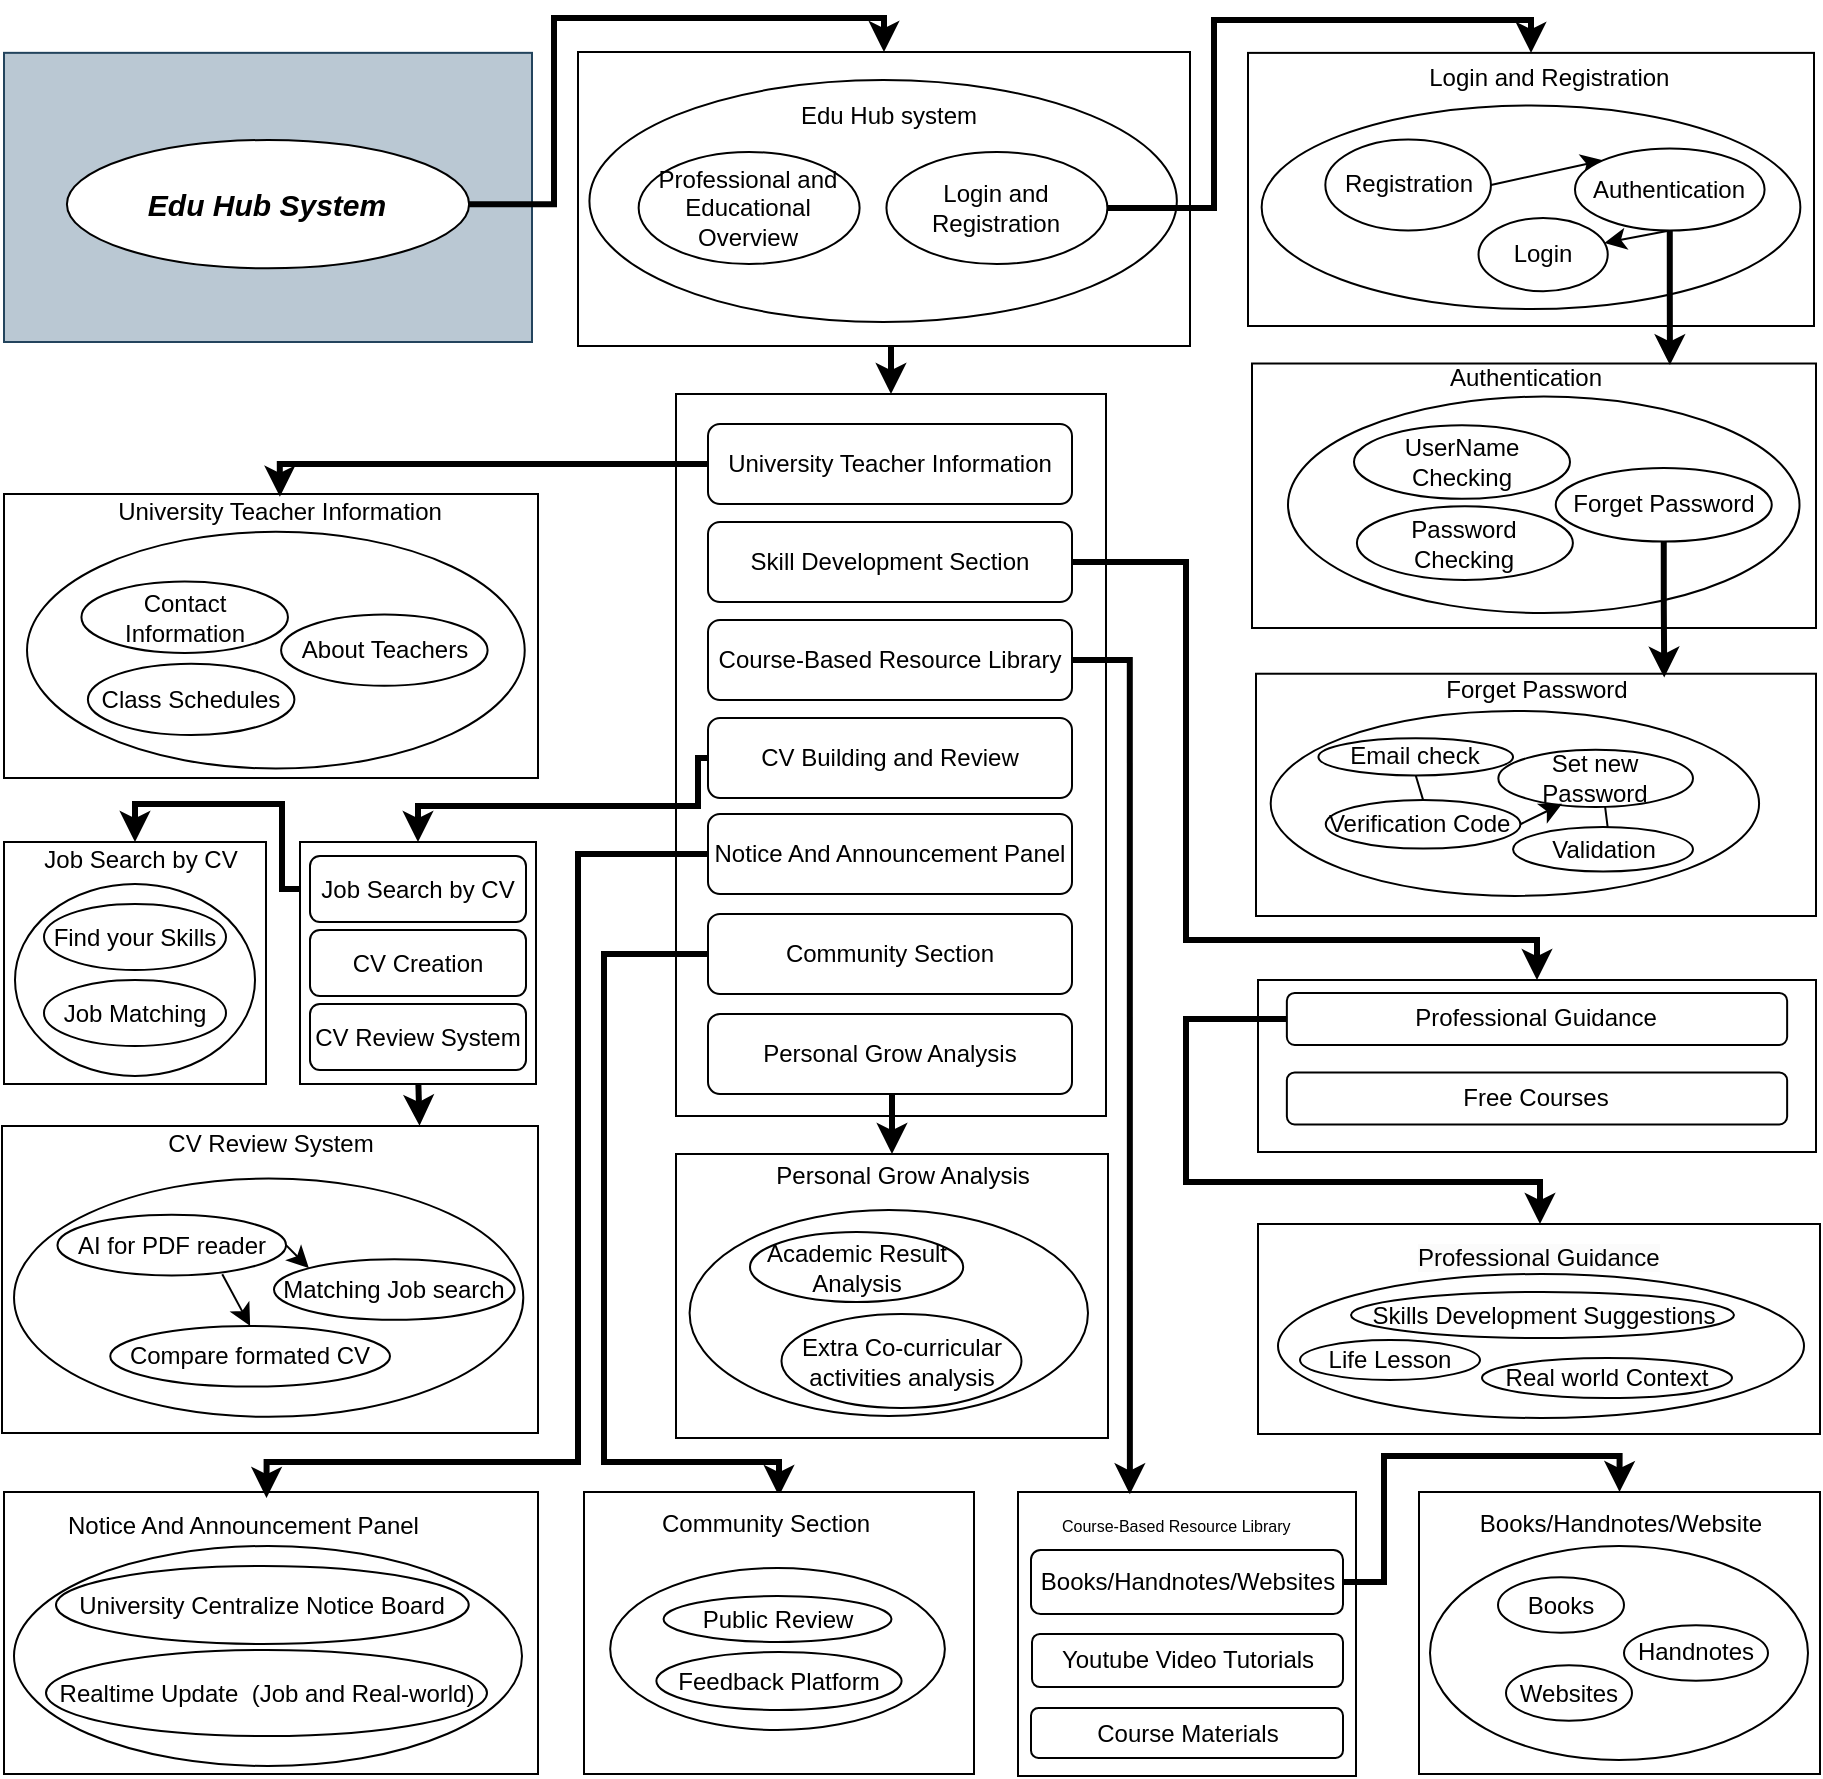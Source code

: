 <mxfile version="26.1.0">
  <diagram name="Page-1" id="dIcrA_qB1EK9TaSI5K_2">
    <mxGraphModel dx="2927" dy="2299" grid="0" gridSize="10" guides="1" tooltips="1" connect="1" arrows="1" fold="1" page="1" pageScale="1" pageWidth="827" pageHeight="1169" math="0" shadow="0">
      <root>
        <mxCell id="0" />
        <mxCell id="1" parent="0" />
        <mxCell id="Bnf2NCZyDXiezHd9HjdY-45" value="" style="rounded=0;whiteSpace=wrap;html=1;" parent="1" vertex="1">
          <mxGeometry x="-450" y="494" width="267" height="141" as="geometry" />
        </mxCell>
        <mxCell id="Bnf2NCZyDXiezHd9HjdY-48" value="" style="ellipse;whiteSpace=wrap;html=1;" parent="1" vertex="1">
          <mxGeometry x="-445" y="521" width="254" height="110" as="geometry" />
        </mxCell>
        <mxCell id="Bnf2NCZyDXiezHd9HjdY-14" value="" style="group" parent="1" vertex="1" connectable="0">
          <mxGeometry x="-450" y="-5" width="267" height="142" as="geometry" />
        </mxCell>
        <mxCell id="Bnf2NCZyDXiezHd9HjdY-22" value="" style="rounded=0;whiteSpace=wrap;html=1;" parent="Bnf2NCZyDXiezHd9HjdY-14" vertex="1">
          <mxGeometry width="267" height="142" as="geometry" />
        </mxCell>
        <mxCell id="Bnf2NCZyDXiezHd9HjdY-23" value="" style="group" parent="Bnf2NCZyDXiezHd9HjdY-14" vertex="1" connectable="0">
          <mxGeometry x="11.511" y="1.331" width="248.85" height="135.946" as="geometry" />
        </mxCell>
        <mxCell id="Bnf2NCZyDXiezHd9HjdY-17" value="" style="ellipse;whiteSpace=wrap;html=1;container=0;" parent="Bnf2NCZyDXiezHd9HjdY-23" vertex="1">
          <mxGeometry y="17.585" width="248.85" height="118.361" as="geometry" />
        </mxCell>
        <mxCell id="Bnf2NCZyDXiezHd9HjdY-18" value="University Teacher Information" style="text;html=1;align=center;verticalAlign=middle;whiteSpace=wrap;rounded=0;container=0;" parent="Bnf2NCZyDXiezHd9HjdY-23" vertex="1">
          <mxGeometry x="38.199" width="176.45" height="16.216" as="geometry" />
        </mxCell>
        <mxCell id="Bnf2NCZyDXiezHd9HjdY-19" value="Contact Information" style="ellipse;whiteSpace=wrap;html=1;container=0;" parent="Bnf2NCZyDXiezHd9HjdY-23" vertex="1">
          <mxGeometry x="27.208" y="42.447" width="103.251" height="35.67" as="geometry" />
        </mxCell>
        <mxCell id="Bnf2NCZyDXiezHd9HjdY-20" value="About Teachers" style="ellipse;whiteSpace=wrap;html=1;container=0;" parent="Bnf2NCZyDXiezHd9HjdY-23" vertex="1">
          <mxGeometry x="127.039" y="58.931" width="103.251" height="35.67" as="geometry" />
        </mxCell>
        <mxCell id="Bnf2NCZyDXiezHd9HjdY-21" value="Class Schedules" style="ellipse;whiteSpace=wrap;html=1;container=0;" parent="Bnf2NCZyDXiezHd9HjdY-23" vertex="1">
          <mxGeometry x="30.434" y="83.522" width="103.251" height="35.67" as="geometry" />
        </mxCell>
        <mxCell id="UraL1NpnlC7Kskf86XwC-92" value="" style="group" parent="1" vertex="1" connectable="0">
          <mxGeometry x="174" y="-74" width="282" height="136" as="geometry" />
        </mxCell>
        <mxCell id="UraL1NpnlC7Kskf86XwC-72" value="" style="whiteSpace=wrap;html=1;" parent="UraL1NpnlC7Kskf86XwC-92" vertex="1">
          <mxGeometry y="3.757" width="282" height="132.243" as="geometry" />
        </mxCell>
        <mxCell id="UraL1NpnlC7Kskf86XwC-74" value="" style="ellipse;whiteSpace=wrap;html=1;" parent="UraL1NpnlC7Kskf86XwC-92" vertex="1">
          <mxGeometry x="18" y="20.287" width="255.75" height="108.199" as="geometry" />
        </mxCell>
        <mxCell id="UraL1NpnlC7Kskf86XwC-75" value="UserName Checking" style="ellipse;whiteSpace=wrap;html=1;" parent="UraL1NpnlC7Kskf86XwC-92" vertex="1">
          <mxGeometry x="51" y="34.564" width="108" height="36.818" as="geometry" />
        </mxCell>
        <mxCell id="UraL1NpnlC7Kskf86XwC-76" value="Password Checking" style="ellipse;whiteSpace=wrap;html=1;" parent="UraL1NpnlC7Kskf86XwC-92" vertex="1">
          <mxGeometry x="52.448" y="75.138" width="108" height="36.818" as="geometry" />
        </mxCell>
        <mxCell id="UraL1NpnlC7Kskf86XwC-78" value="Forget Password" style="ellipse;whiteSpace=wrap;html=1;" parent="UraL1NpnlC7Kskf86XwC-92" vertex="1">
          <mxGeometry x="151.875" y="55.978" width="108" height="36.818" as="geometry" />
        </mxCell>
        <mxCell id="UraL1NpnlC7Kskf86XwC-91" value="Authentication" style="text;html=1;align=center;verticalAlign=middle;whiteSpace=wrap;rounded=0;" parent="UraL1NpnlC7Kskf86XwC-92" vertex="1">
          <mxGeometry x="99.75" width="74.25" height="22.541" as="geometry" />
        </mxCell>
        <mxCell id="UraL1NpnlC7Kskf86XwC-93" value="" style="group" parent="1" vertex="1" connectable="0">
          <mxGeometry x="176" y="82" width="280" height="124" as="geometry" />
        </mxCell>
        <mxCell id="UraL1NpnlC7Kskf86XwC-79" value="" style="whiteSpace=wrap;html=1;" parent="UraL1NpnlC7Kskf86XwC-93" vertex="1">
          <mxGeometry y="2.867" width="280" height="121.133" as="geometry" />
        </mxCell>
        <mxCell id="UraL1NpnlC7Kskf86XwC-81" value="" style="ellipse;whiteSpace=wrap;html=1;" parent="UraL1NpnlC7Kskf86XwC-93" vertex="1">
          <mxGeometry x="7.344" y="21.503" width="244.197" height="92.462" as="geometry" />
        </mxCell>
        <mxCell id="UraL1NpnlC7Kskf86XwC-82" value="Email check" style="ellipse;whiteSpace=wrap;html=1;" parent="UraL1NpnlC7Kskf86XwC-93" vertex="1">
          <mxGeometry x="31.213" y="35.121" width="97.311" height="18.636" as="geometry" />
        </mxCell>
        <mxCell id="UraL1NpnlC7Kskf86XwC-83" value="Verification Code&amp;nbsp;" style="ellipse;whiteSpace=wrap;html=1;" parent="UraL1NpnlC7Kskf86XwC-93" vertex="1">
          <mxGeometry x="34.885" y="65.942" width="97.311" height="24.37" as="geometry" />
        </mxCell>
        <mxCell id="UraL1NpnlC7Kskf86XwC-84" value="Set new Password" style="ellipse;whiteSpace=wrap;html=1;" parent="UraL1NpnlC7Kskf86XwC-93" vertex="1">
          <mxGeometry x="121.18" y="40.855" width="97.311" height="28.671" as="geometry" />
        </mxCell>
        <mxCell id="UraL1NpnlC7Kskf86XwC-85" value="Validation" style="ellipse;whiteSpace=wrap;html=1;" parent="UraL1NpnlC7Kskf86XwC-93" vertex="1">
          <mxGeometry x="128.525" y="79.561" width="89.967" height="22.22" as="geometry" />
        </mxCell>
        <mxCell id="UraL1NpnlC7Kskf86XwC-86" value="" style="endArrow=none;html=1;rounded=0;fontSize=12;startSize=8;endSize=8;curved=1;exitX=0.5;exitY=0;exitDx=0;exitDy=0;entryX=0.5;entryY=1;entryDx=0;entryDy=0;" parent="UraL1NpnlC7Kskf86XwC-93" source="UraL1NpnlC7Kskf86XwC-83" target="UraL1NpnlC7Kskf86XwC-82" edge="1">
          <mxGeometry width="50" height="50" relative="1" as="geometry">
            <mxPoint x="85.377" y="58.058" as="sourcePoint" />
            <mxPoint x="131.279" y="22.22" as="targetPoint" />
          </mxGeometry>
        </mxCell>
        <mxCell id="UraL1NpnlC7Kskf86XwC-88" value="" style="endArrow=classic;html=1;rounded=0;fontSize=12;startSize=8;endSize=8;curved=1;exitX=1;exitY=0.5;exitDx=0;exitDy=0;entryX=0.327;entryY=0.944;entryDx=0;entryDy=0;entryPerimeter=0;" parent="UraL1NpnlC7Kskf86XwC-93" source="UraL1NpnlC7Kskf86XwC-83" target="UraL1NpnlC7Kskf86XwC-84" edge="1">
          <mxGeometry width="50" height="50" relative="1" as="geometry">
            <mxPoint x="197.377" y="126.15" as="sourcePoint" />
            <mxPoint x="149.639" y="65.942" as="targetPoint" />
          </mxGeometry>
        </mxCell>
        <mxCell id="UraL1NpnlC7Kskf86XwC-89" value="" style="endArrow=none;html=1;rounded=0;fontSize=12;startSize=8;endSize=8;curved=1;entryX=0.548;entryY=0.986;entryDx=0;entryDy=0;entryPerimeter=0;exitX=0.526;exitY=0.012;exitDx=0;exitDy=0;exitPerimeter=0;" parent="UraL1NpnlC7Kskf86XwC-93" source="UraL1NpnlC7Kskf86XwC-85" target="UraL1NpnlC7Kskf86XwC-84" edge="1">
          <mxGeometry width="50" height="50" relative="1" as="geometry">
            <mxPoint x="85.377" y="64.509" as="sourcePoint" />
            <mxPoint x="131.279" y="28.671" as="targetPoint" />
          </mxGeometry>
        </mxCell>
        <mxCell id="UraL1NpnlC7Kskf86XwC-90" value="Forget Password" style="text;html=1;align=center;verticalAlign=middle;whiteSpace=wrap;rounded=0;" parent="UraL1NpnlC7Kskf86XwC-93" vertex="1">
          <mxGeometry x="86.65" width="106.69" height="21.503" as="geometry" />
        </mxCell>
        <mxCell id="ZpZM58pf16F-QtEgvetO-1" style="edgeStyle=orthogonalEdgeStyle;rounded=0;orthogonalLoop=1;jettySize=auto;html=1;exitX=0.5;exitY=1;exitDx=0;exitDy=0;entryX=0.5;entryY=0;entryDx=0;entryDy=0;strokeWidth=3;" edge="1" parent="1" source="UraL1NpnlC7Kskf86XwC-2" target="UraL1NpnlC7Kskf86XwC-6">
          <mxGeometry relative="1" as="geometry" />
        </mxCell>
        <mxCell id="Bnf2NCZyDXiezHd9HjdY-35" value="" style="group" parent="1" vertex="1" connectable="0">
          <mxGeometry x="177" y="238" width="279" height="86" as="geometry" />
        </mxCell>
        <mxCell id="Bnf2NCZyDXiezHd9HjdY-34" value="" style="rounded=0;whiteSpace=wrap;html=1;" parent="Bnf2NCZyDXiezHd9HjdY-35" vertex="1">
          <mxGeometry width="279" height="86" as="geometry" />
        </mxCell>
        <mxCell id="UraL1NpnlC7Kskf86XwC-51" value="Professional Guidance" style="rounded=1;whiteSpace=wrap;html=1;" parent="Bnf2NCZyDXiezHd9HjdY-35" vertex="1">
          <mxGeometry x="14.431" y="6.491" width="250.138" height="25.962" as="geometry" />
        </mxCell>
        <mxCell id="UraL1NpnlC7Kskf86XwC-52" value="Free Courses" style="rounded=1;whiteSpace=wrap;html=1;" parent="Bnf2NCZyDXiezHd9HjdY-35" vertex="1">
          <mxGeometry x="14.431" y="46.245" width="250.138" height="25.962" as="geometry" />
        </mxCell>
        <mxCell id="Bnf2NCZyDXiezHd9HjdY-40" value="" style="group" parent="1" vertex="1" connectable="0">
          <mxGeometry x="-451" y="311" width="268" height="153.5" as="geometry" />
        </mxCell>
        <mxCell id="UraL1NpnlC7Kskf86XwC-106" value="" style="rounded=0;whiteSpace=wrap;html=1;" parent="Bnf2NCZyDXiezHd9HjdY-40" vertex="1">
          <mxGeometry width="268" height="153.5" as="geometry" />
        </mxCell>
        <mxCell id="UraL1NpnlC7Kskf86XwC-108" value="" style="ellipse;whiteSpace=wrap;html=1;" parent="Bnf2NCZyDXiezHd9HjdY-40" vertex="1">
          <mxGeometry x="6.015" y="26.257" width="254.633" height="119.164" as="geometry" />
        </mxCell>
        <mxCell id="UraL1NpnlC7Kskf86XwC-112" style="edgeStyle=none;curved=1;rounded=0;orthogonalLoop=1;jettySize=auto;html=1;exitX=1;exitY=0.5;exitDx=0;exitDy=0;entryX=0;entryY=0;entryDx=0;entryDy=0;fontSize=12;startSize=8;endSize=8;" parent="Bnf2NCZyDXiezHd9HjdY-40" source="UraL1NpnlC7Kskf86XwC-109" target="UraL1NpnlC7Kskf86XwC-111" edge="1">
          <mxGeometry relative="1" as="geometry" />
        </mxCell>
        <mxCell id="UraL1NpnlC7Kskf86XwC-113" style="edgeStyle=none;curved=1;rounded=0;orthogonalLoop=1;jettySize=auto;html=1;exitX=0.721;exitY=0.981;exitDx=0;exitDy=0;entryX=0.5;entryY=0;entryDx=0;entryDy=0;fontSize=12;startSize=8;endSize=8;exitPerimeter=0;" parent="Bnf2NCZyDXiezHd9HjdY-40" source="UraL1NpnlC7Kskf86XwC-109" target="UraL1NpnlC7Kskf86XwC-110" edge="1">
          <mxGeometry relative="1" as="geometry" />
        </mxCell>
        <mxCell id="UraL1NpnlC7Kskf86XwC-109" value="AI for PDF reader" style="ellipse;whiteSpace=wrap;html=1;" parent="Bnf2NCZyDXiezHd9HjdY-40" vertex="1">
          <mxGeometry x="27.736" y="44.434" width="114.284" height="30.296" as="geometry" />
        </mxCell>
        <mxCell id="UraL1NpnlC7Kskf86XwC-110" value="Compare formated CV" style="ellipse;whiteSpace=wrap;html=1;" parent="Bnf2NCZyDXiezHd9HjdY-40" vertex="1">
          <mxGeometry x="54.13" y="99.977" width="139.87" height="30.296" as="geometry" />
        </mxCell>
        <mxCell id="UraL1NpnlC7Kskf86XwC-111" value="Matching Job search" style="ellipse;whiteSpace=wrap;html=1;" parent="Bnf2NCZyDXiezHd9HjdY-40" vertex="1">
          <mxGeometry x="136" y="66.622" width="120.3" height="30.296" as="geometry" />
        </mxCell>
        <mxCell id="ZpZM58pf16F-QtEgvetO-20" value="CV Review System" style="text;html=1;align=center;verticalAlign=middle;resizable=0;points=[];autosize=1;strokeColor=none;fillColor=none;" vertex="1" parent="Bnf2NCZyDXiezHd9HjdY-40">
          <mxGeometry x="73.5" y="-3.854" width="121" height="26" as="geometry" />
        </mxCell>
        <mxCell id="Bnf2NCZyDXiezHd9HjdY-46" value="University Centralize Notice Board" style="ellipse;whiteSpace=wrap;html=1;" parent="1" vertex="1">
          <mxGeometry x="-424" y="531" width="206.37" height="39" as="geometry" />
        </mxCell>
        <mxCell id="Bnf2NCZyDXiezHd9HjdY-47" value="Realtime Update&amp;nbsp;&amp;nbsp;&lt;span style=&quot;background-color: transparent; color: light-dark(rgb(0, 0, 0), rgb(255, 255, 255));&quot;&gt;(Job and Real-world)&lt;/span&gt;" style="ellipse;whiteSpace=wrap;html=1;" parent="1" vertex="1">
          <mxGeometry x="-429" y="573" width="220.5" height="43" as="geometry" />
        </mxCell>
        <mxCell id="ZpZM58pf16F-QtEgvetO-7" value="" style="group" vertex="1" connectable="0" parent="1">
          <mxGeometry x="-450" y="-241" width="264" height="160" as="geometry" />
        </mxCell>
        <mxCell id="Bnf2NCZyDXiezHd9HjdY-31" value="" style="rounded=0;whiteSpace=wrap;html=1;fillColor=#bac8d3;strokeColor=#23445d;" parent="ZpZM58pf16F-QtEgvetO-7" vertex="1">
          <mxGeometry y="15.422" width="264" height="144.578" as="geometry" />
        </mxCell>
        <mxCell id="Bnf2NCZyDXiezHd9HjdY-32" value="&lt;font style=&quot;font-size: 15px;&quot;&gt;&lt;b&gt;&lt;i&gt;Edu Hub System&lt;/i&gt;&lt;/b&gt;&lt;/font&gt;" style="ellipse;whiteSpace=wrap;html=1;" parent="ZpZM58pf16F-QtEgvetO-7" vertex="1">
          <mxGeometry x="31.458" y="59.0" width="201.084" height="64.16" as="geometry" />
        </mxCell>
        <mxCell id="ZpZM58pf16F-QtEgvetO-22" style="edgeStyle=orthogonalEdgeStyle;rounded=0;orthogonalLoop=1;jettySize=auto;html=1;exitX=0.5;exitY=1;exitDx=0;exitDy=0;entryX=0.779;entryY=-0.001;entryDx=0;entryDy=0;entryPerimeter=0;strokeWidth=3;" edge="1" parent="1" source="UraL1NpnlC7Kskf86XwC-67" target="UraL1NpnlC7Kskf86XwC-106">
          <mxGeometry relative="1" as="geometry" />
        </mxCell>
        <mxCell id="ZpZM58pf16F-QtEgvetO-23" value="" style="rounded=0;whiteSpace=wrap;html=1;" vertex="1" parent="1">
          <mxGeometry x="-450" y="169" width="131" height="121" as="geometry" />
        </mxCell>
        <mxCell id="ZpZM58pf16F-QtEgvetO-24" value="" style="ellipse;whiteSpace=wrap;html=1;" vertex="1" parent="1">
          <mxGeometry x="-444.5" y="190" width="120" height="96" as="geometry" />
        </mxCell>
        <mxCell id="ZpZM58pf16F-QtEgvetO-25" value="Job Search by CV" style="text;html=1;align=center;verticalAlign=middle;resizable=0;points=[];autosize=1;strokeColor=none;fillColor=none;" vertex="1" parent="1">
          <mxGeometry x="-439.5" y="165" width="115" height="26" as="geometry" />
        </mxCell>
        <mxCell id="ZpZM58pf16F-QtEgvetO-27" style="edgeStyle=orthogonalEdgeStyle;rounded=0;orthogonalLoop=1;jettySize=auto;html=1;exitX=0;exitY=0.5;exitDx=0;exitDy=0;entryX=0.5;entryY=0;entryDx=0;entryDy=0;strokeWidth=3;" edge="1" parent="1" source="UraL1NpnlC7Kskf86XwC-65" target="ZpZM58pf16F-QtEgvetO-23">
          <mxGeometry relative="1" as="geometry">
            <Array as="points">
              <mxPoint x="-311" y="193" />
              <mxPoint x="-311" y="150" />
              <mxPoint x="-384" y="150" />
            </Array>
          </mxGeometry>
        </mxCell>
        <mxCell id="ZpZM58pf16F-QtEgvetO-30" value="Find your Skills" style="ellipse;whiteSpace=wrap;html=1;" vertex="1" parent="1">
          <mxGeometry x="-430" y="200" width="91" height="33" as="geometry" />
        </mxCell>
        <mxCell id="ZpZM58pf16F-QtEgvetO-31" value="Job Matching" style="ellipse;whiteSpace=wrap;html=1;" vertex="1" parent="1">
          <mxGeometry x="-430" y="238" width="91" height="33" as="geometry" />
        </mxCell>
        <mxCell id="ZpZM58pf16F-QtEgvetO-33" value="&lt;span style=&quot;color: rgb(0, 0, 0); font-family: Helvetica; font-size: 12px; font-style: normal; font-variant-ligatures: normal; font-variant-caps: normal; font-weight: 400; letter-spacing: normal; orphans: 2; text-align: center; text-indent: 0px; text-transform: none; widows: 2; word-spacing: 0px; -webkit-text-stroke-width: 0px; white-space: normal; background-color: rgb(255, 255, 255); text-decoration-thickness: initial; text-decoration-style: initial; text-decoration-color: initial; display: inline !important; float: none;&quot;&gt;Notice And Announcement Panel&lt;/span&gt;" style="text;whiteSpace=wrap;html=1;" vertex="1" parent="1">
          <mxGeometry x="-420.246" y="496.998" width="203" height="36" as="geometry" />
        </mxCell>
        <mxCell id="ZpZM58pf16F-QtEgvetO-10" value="" style="group" vertex="1" connectable="0" parent="1">
          <mxGeometry x="-302" y="170" width="118" height="121" as="geometry" />
        </mxCell>
        <mxCell id="Bnf2NCZyDXiezHd9HjdY-41" value="" style="rounded=0;whiteSpace=wrap;html=1;" parent="ZpZM58pf16F-QtEgvetO-10" vertex="1">
          <mxGeometry y="-1" width="118" height="121" as="geometry" />
        </mxCell>
        <mxCell id="UraL1NpnlC7Kskf86XwC-65" value="Job Search by CV" style="rounded=1;whiteSpace=wrap;html=1;" parent="ZpZM58pf16F-QtEgvetO-10" vertex="1">
          <mxGeometry x="5" y="6" width="108" height="33" as="geometry" />
        </mxCell>
        <mxCell id="UraL1NpnlC7Kskf86XwC-66" value="CV Creation" style="rounded=1;whiteSpace=wrap;html=1;" parent="ZpZM58pf16F-QtEgvetO-10" vertex="1">
          <mxGeometry x="5" y="43" width="108" height="33" as="geometry" />
        </mxCell>
        <mxCell id="UraL1NpnlC7Kskf86XwC-67" value="CV Review System" style="rounded=1;whiteSpace=wrap;html=1;" parent="ZpZM58pf16F-QtEgvetO-10" vertex="1">
          <mxGeometry x="5" y="80" width="108" height="33" as="geometry" />
        </mxCell>
        <mxCell id="UraL1NpnlC7Kskf86XwC-6" value="" style="rounded=0;whiteSpace=wrap;html=1;" parent="1" vertex="1">
          <mxGeometry x="-114" y="-55" width="215" height="361" as="geometry" />
        </mxCell>
        <mxCell id="UraL1NpnlC7Kskf86XwC-8" value="University Teacher Information" style="rounded=1;whiteSpace=wrap;html=1;" parent="1" vertex="1">
          <mxGeometry x="-98" y="-40" width="182" height="40" as="geometry" />
        </mxCell>
        <mxCell id="ZpZM58pf16F-QtEgvetO-67" style="edgeStyle=orthogonalEdgeStyle;rounded=0;orthogonalLoop=1;jettySize=auto;html=1;exitX=1;exitY=0.5;exitDx=0;exitDy=0;entryX=0.5;entryY=0;entryDx=0;entryDy=0;strokeWidth=3;" edge="1" parent="1" source="UraL1NpnlC7Kskf86XwC-9" target="Bnf2NCZyDXiezHd9HjdY-34">
          <mxGeometry relative="1" as="geometry">
            <Array as="points">
              <mxPoint x="141" y="29" />
              <mxPoint x="141" y="218" />
              <mxPoint x="316" y="218" />
            </Array>
          </mxGeometry>
        </mxCell>
        <mxCell id="UraL1NpnlC7Kskf86XwC-9" value="Skill Development Section" style="rounded=1;whiteSpace=wrap;html=1;" parent="1" vertex="1">
          <mxGeometry x="-98" y="9" width="182" height="40" as="geometry" />
        </mxCell>
        <mxCell id="UraL1NpnlC7Kskf86XwC-10" value="Course-Based Resource Library" style="rounded=1;whiteSpace=wrap;html=1;" parent="1" vertex="1">
          <mxGeometry x="-98" y="58" width="182" height="40" as="geometry" />
        </mxCell>
        <mxCell id="UraL1NpnlC7Kskf86XwC-11" value="CV Building and Review" style="rounded=1;whiteSpace=wrap;html=1;" parent="1" vertex="1">
          <mxGeometry x="-98" y="107" width="182" height="40" as="geometry" />
        </mxCell>
        <mxCell id="UraL1NpnlC7Kskf86XwC-13" value="Notice And Announcement Panel" style="rounded=1;whiteSpace=wrap;html=1;" parent="1" vertex="1">
          <mxGeometry x="-98" y="155" width="182" height="40" as="geometry" />
        </mxCell>
        <mxCell id="ZpZM58pf16F-QtEgvetO-50" style="edgeStyle=orthogonalEdgeStyle;rounded=0;orthogonalLoop=1;jettySize=auto;html=1;exitX=0.5;exitY=1;exitDx=0;exitDy=0;entryX=0.5;entryY=0;entryDx=0;entryDy=0;strokeWidth=3;" edge="1" parent="1" source="UraL1NpnlC7Kskf86XwC-68" target="Bnf2NCZyDXiezHd9HjdY-51">
          <mxGeometry relative="1" as="geometry" />
        </mxCell>
        <mxCell id="UraL1NpnlC7Kskf86XwC-68" value="Personal Grow Analysis" style="rounded=1;whiteSpace=wrap;html=1;" parent="1" vertex="1">
          <mxGeometry x="-98.0" y="255" width="182" height="40" as="geometry" />
        </mxCell>
        <mxCell id="ZpZM58pf16F-QtEgvetO-46" style="edgeStyle=orthogonalEdgeStyle;rounded=0;orthogonalLoop=1;jettySize=auto;html=1;exitX=0;exitY=0.5;exitDx=0;exitDy=0;entryX=0.5;entryY=0;entryDx=0;entryDy=0;strokeWidth=3;" edge="1" parent="1" source="ZpZM58pf16F-QtEgvetO-36" target="ZpZM58pf16F-QtEgvetO-42">
          <mxGeometry relative="1" as="geometry">
            <Array as="points">
              <mxPoint x="-150" y="225" />
              <mxPoint x="-150" y="479" />
              <mxPoint x="-63" y="479" />
            </Array>
          </mxGeometry>
        </mxCell>
        <mxCell id="ZpZM58pf16F-QtEgvetO-36" value="Community Section" style="rounded=1;whiteSpace=wrap;html=1;" vertex="1" parent="1">
          <mxGeometry x="-98.0" y="205" width="182" height="40" as="geometry" />
        </mxCell>
        <mxCell id="ZpZM58pf16F-QtEgvetO-44" value="" style="group" vertex="1" connectable="0" parent="1">
          <mxGeometry x="-160" y="494" width="195" height="141" as="geometry" />
        </mxCell>
        <mxCell id="ZpZM58pf16F-QtEgvetO-38" value="" style="rounded=0;whiteSpace=wrap;html=1;" vertex="1" parent="ZpZM58pf16F-QtEgvetO-44">
          <mxGeometry width="195" height="141" as="geometry" />
        </mxCell>
        <mxCell id="ZpZM58pf16F-QtEgvetO-39" value="" style="ellipse;whiteSpace=wrap;html=1;" vertex="1" parent="ZpZM58pf16F-QtEgvetO-44">
          <mxGeometry x="13.1" y="38" width="167.33" height="81" as="geometry" />
        </mxCell>
        <mxCell id="ZpZM58pf16F-QtEgvetO-40" value="Public Review" style="ellipse;whiteSpace=wrap;html=1;" vertex="1" parent="ZpZM58pf16F-QtEgvetO-44">
          <mxGeometry x="39.79" y="52" width="113.94" height="23" as="geometry" />
        </mxCell>
        <mxCell id="ZpZM58pf16F-QtEgvetO-41" value="Feedback Platform" style="ellipse;whiteSpace=wrap;html=1;" vertex="1" parent="ZpZM58pf16F-QtEgvetO-44">
          <mxGeometry x="36.19" y="80" width="122.61" height="29" as="geometry" />
        </mxCell>
        <mxCell id="ZpZM58pf16F-QtEgvetO-42" value="&lt;span style=&quot;color: rgb(0, 0, 0); font-family: Helvetica; font-size: 12px; font-style: normal; font-variant-ligatures: normal; font-variant-caps: normal; font-weight: 400; letter-spacing: normal; orphans: 2; text-align: center; text-indent: 0px; text-transform: none; widows: 2; word-spacing: 0px; -webkit-text-stroke-width: 0px; white-space: normal; background-color: rgb(255, 255, 255); text-decoration-thickness: initial; text-decoration-style: initial; text-decoration-color: initial; float: none; display: inline !important;&quot;&gt;Community Section&lt;/span&gt;" style="text;whiteSpace=wrap;html=1;" vertex="1" parent="ZpZM58pf16F-QtEgvetO-44">
          <mxGeometry x="36.95" y="2" width="121.1" height="36" as="geometry" />
        </mxCell>
        <mxCell id="ZpZM58pf16F-QtEgvetO-35" style="edgeStyle=orthogonalEdgeStyle;rounded=0;orthogonalLoop=1;jettySize=auto;html=1;exitX=0;exitY=0.5;exitDx=0;exitDy=0;entryX=0.5;entryY=0;entryDx=0;entryDy=0;strokeWidth=3;" edge="1" parent="1" source="UraL1NpnlC7Kskf86XwC-13" target="ZpZM58pf16F-QtEgvetO-33">
          <mxGeometry relative="1" as="geometry">
            <Array as="points">
              <mxPoint x="-163" y="175" />
              <mxPoint x="-163" y="479" />
              <mxPoint x="-319" y="479" />
            </Array>
          </mxGeometry>
        </mxCell>
        <mxCell id="ZpZM58pf16F-QtEgvetO-18" style="edgeStyle=orthogonalEdgeStyle;rounded=0;orthogonalLoop=1;jettySize=auto;html=1;exitX=0;exitY=0.5;exitDx=0;exitDy=0;entryX=0.5;entryY=0;entryDx=0;entryDy=0;strokeWidth=3;" edge="1" parent="1" source="UraL1NpnlC7Kskf86XwC-11" target="Bnf2NCZyDXiezHd9HjdY-41">
          <mxGeometry relative="1" as="geometry">
            <Array as="points">
              <mxPoint x="-103" y="127" />
              <mxPoint x="-103" y="151" />
              <mxPoint x="-243" y="151" />
            </Array>
          </mxGeometry>
        </mxCell>
        <mxCell id="ZpZM58pf16F-QtEgvetO-51" value="" style="group" vertex="1" connectable="0" parent="1">
          <mxGeometry x="-114" y="321" width="216" height="142" as="geometry" />
        </mxCell>
        <mxCell id="Bnf2NCZyDXiezHd9HjdY-51" value="" style="rounded=0;whiteSpace=wrap;html=1;" parent="ZpZM58pf16F-QtEgvetO-51" vertex="1">
          <mxGeometry y="4" width="216" height="142" as="geometry" />
        </mxCell>
        <mxCell id="Bnf2NCZyDXiezHd9HjdY-52" value="" style="ellipse;whiteSpace=wrap;html=1;" parent="ZpZM58pf16F-QtEgvetO-51" vertex="1">
          <mxGeometry x="6.79" y="32" width="199.21" height="103" as="geometry" />
        </mxCell>
        <mxCell id="Bnf2NCZyDXiezHd9HjdY-53" value="Academic Result Analysis" style="ellipse;whiteSpace=wrap;html=1;" parent="ZpZM58pf16F-QtEgvetO-51" vertex="1">
          <mxGeometry x="37" y="43" width="106.59" height="35" as="geometry" />
        </mxCell>
        <mxCell id="Bnf2NCZyDXiezHd9HjdY-54" value="Extra Co-curricular activities analysis" style="ellipse;whiteSpace=wrap;html=1;" parent="ZpZM58pf16F-QtEgvetO-51" vertex="1">
          <mxGeometry x="52.74" y="84" width="120" height="47" as="geometry" />
        </mxCell>
        <mxCell id="Bnf2NCZyDXiezHd9HjdY-55" value="Personal Grow Analysis" style="text;html=1;align=center;verticalAlign=middle;resizable=0;points=[];autosize=1;strokeColor=none;fillColor=none;" parent="ZpZM58pf16F-QtEgvetO-51" vertex="1">
          <mxGeometry x="40.24" y="2" width="145" height="26" as="geometry" />
        </mxCell>
        <mxCell id="Bnf2NCZyDXiezHd9HjdY-38" value="" style="rounded=0;whiteSpace=wrap;html=1;" parent="1" vertex="1">
          <mxGeometry x="57" y="494" width="169" height="142" as="geometry" />
        </mxCell>
        <mxCell id="ZpZM58pf16F-QtEgvetO-77" style="edgeStyle=orthogonalEdgeStyle;rounded=0;orthogonalLoop=1;jettySize=auto;html=1;exitX=1;exitY=0.5;exitDx=0;exitDy=0;entryX=0.5;entryY=0;entryDx=0;entryDy=0;strokeWidth=3;" edge="1" parent="1" source="UraL1NpnlC7Kskf86XwC-59" target="ZpZM58pf16F-QtEgvetO-69">
          <mxGeometry relative="1" as="geometry">
            <Array as="points">
              <mxPoint x="240" y="539" />
              <mxPoint x="240" y="476" />
              <mxPoint x="358" y="476" />
            </Array>
          </mxGeometry>
        </mxCell>
        <mxCell id="UraL1NpnlC7Kskf86XwC-59" value="Books/Handnotes/Websites" style="rounded=1;whiteSpace=wrap;html=1;" parent="1" vertex="1">
          <mxGeometry x="63.5" y="523" width="156" height="32" as="geometry" />
        </mxCell>
        <mxCell id="UraL1NpnlC7Kskf86XwC-60" value="Youtube Video Tutorials" style="rounded=1;whiteSpace=wrap;html=1;" parent="1" vertex="1">
          <mxGeometry x="64" y="565" width="155.5" height="26.5" as="geometry" />
        </mxCell>
        <mxCell id="UraL1NpnlC7Kskf86XwC-61" value="Course Materials" style="rounded=1;whiteSpace=wrap;html=1;" parent="1" vertex="1">
          <mxGeometry x="63.5" y="602" width="156" height="25" as="geometry" />
        </mxCell>
        <mxCell id="Bnf2NCZyDXiezHd9HjdY-29" style="edgeStyle=orthogonalEdgeStyle;rounded=0;orthogonalLoop=1;jettySize=auto;html=1;entryX=0.5;entryY=0;entryDx=0;entryDy=0;strokeWidth=3;" parent="1" source="UraL1NpnlC7Kskf86XwC-8" target="Bnf2NCZyDXiezHd9HjdY-18" edge="1">
          <mxGeometry relative="1" as="geometry">
            <Array as="points">
              <mxPoint x="-312" y="-20" />
            </Array>
          </mxGeometry>
        </mxCell>
        <mxCell id="ZpZM58pf16F-QtEgvetO-53" value="&lt;span style=&quot;color: rgb(0, 0, 0); font-family: Helvetica; font-style: normal; font-variant-ligatures: normal; font-variant-caps: normal; font-weight: 400; letter-spacing: normal; orphans: 2; text-align: center; text-indent: 0px; text-transform: none; widows: 2; word-spacing: 0px; -webkit-text-stroke-width: 0px; white-space: normal; background-color: rgb(255, 255, 255); text-decoration-thickness: initial; text-decoration-style: initial; text-decoration-color: initial; float: none; display: inline !important;&quot;&gt;Course-Based Resource Library&lt;/span&gt;" style="text;whiteSpace=wrap;html=1;fontSize=8;" vertex="1" parent="1">
          <mxGeometry x="77" y="500" width="133.5" height="23" as="geometry" />
        </mxCell>
        <mxCell id="ZpZM58pf16F-QtEgvetO-59" style="edgeStyle=orthogonalEdgeStyle;rounded=0;orthogonalLoop=1;jettySize=auto;html=1;exitX=1;exitY=0.5;exitDx=0;exitDy=0;entryX=0.331;entryY=0.008;entryDx=0;entryDy=0;entryPerimeter=0;strokeWidth=3;" edge="1" parent="1" source="UraL1NpnlC7Kskf86XwC-10" target="Bnf2NCZyDXiezHd9HjdY-38">
          <mxGeometry relative="1" as="geometry" />
        </mxCell>
        <mxCell id="ZpZM58pf16F-QtEgvetO-61" value="" style="group" vertex="1" connectable="0" parent="1">
          <mxGeometry x="172" y="-226" width="283" height="137" as="geometry" />
        </mxCell>
        <mxCell id="UraL1NpnlC7Kskf86XwC-27" value="" style="rounded=0;whiteSpace=wrap;html=1;" parent="ZpZM58pf16F-QtEgvetO-61" vertex="1">
          <mxGeometry y="0.446" width="283.0" height="136.554" as="geometry" />
        </mxCell>
        <mxCell id="UraL1NpnlC7Kskf86XwC-31" value="" style="ellipse;whiteSpace=wrap;html=1;" parent="ZpZM58pf16F-QtEgvetO-61" vertex="1">
          <mxGeometry x="6.825" y="26.775" width="269.35" height="101.746" as="geometry" />
        </mxCell>
        <mxCell id="UraL1NpnlC7Kskf86XwC-32" value="Login" style="ellipse;whiteSpace=wrap;html=1;" parent="ZpZM58pf16F-QtEgvetO-61" vertex="1">
          <mxGeometry x="115.266" y="83.003" width="64.608" height="36.593" as="geometry" />
        </mxCell>
        <mxCell id="UraL1NpnlC7Kskf86XwC-38" style="edgeStyle=none;curved=1;rounded=0;orthogonalLoop=1;jettySize=auto;html=1;exitX=1;exitY=0.5;exitDx=0;exitDy=0;entryX=0;entryY=0;entryDx=0;entryDy=0;fontSize=12;startSize=8;endSize=8;" parent="ZpZM58pf16F-QtEgvetO-61" source="UraL1NpnlC7Kskf86XwC-33" target="UraL1NpnlC7Kskf86XwC-34" edge="1">
          <mxGeometry relative="1" as="geometry" />
        </mxCell>
        <mxCell id="UraL1NpnlC7Kskf86XwC-33" value="Registration" style="ellipse;whiteSpace=wrap;html=1;" parent="ZpZM58pf16F-QtEgvetO-61" vertex="1">
          <mxGeometry x="38.674" y="43.733" width="82.807" height="45.518" as="geometry" />
        </mxCell>
        <mxCell id="UraL1NpnlC7Kskf86XwC-39" style="edgeStyle=none;curved=1;rounded=0;orthogonalLoop=1;jettySize=auto;html=1;exitX=0.5;exitY=1;exitDx=0;exitDy=0;fontSize=12;startSize=8;endSize=8;" parent="ZpZM58pf16F-QtEgvetO-61" source="UraL1NpnlC7Kskf86XwC-34" target="UraL1NpnlC7Kskf86XwC-32" edge="1">
          <mxGeometry relative="1" as="geometry" />
        </mxCell>
        <mxCell id="UraL1NpnlC7Kskf86XwC-34" value="Authentication" style="ellipse;whiteSpace=wrap;html=1;" parent="ZpZM58pf16F-QtEgvetO-61" vertex="1">
          <mxGeometry x="163.494" y="48.195" width="94.791" height="41.055" as="geometry" />
        </mxCell>
        <mxCell id="UraL1NpnlC7Kskf86XwC-47" value="Login and Registration&amp;nbsp;&amp;nbsp;" style="text;html=1;align=center;verticalAlign=middle;whiteSpace=wrap;rounded=0;" parent="ZpZM58pf16F-QtEgvetO-61" vertex="1">
          <mxGeometry x="82.35" width="143.65" height="26.78" as="geometry" />
        </mxCell>
        <mxCell id="ZpZM58pf16F-QtEgvetO-62" style="edgeStyle=orthogonalEdgeStyle;rounded=0;orthogonalLoop=1;jettySize=auto;html=1;exitX=0.5;exitY=1;exitDx=0;exitDy=0;entryX=0.741;entryY=0.006;entryDx=0;entryDy=0;entryPerimeter=0;strokeWidth=3;" edge="1" parent="1" source="UraL1NpnlC7Kskf86XwC-34" target="UraL1NpnlC7Kskf86XwC-72">
          <mxGeometry relative="1" as="geometry" />
        </mxCell>
        <mxCell id="ZpZM58pf16F-QtEgvetO-63" style="edgeStyle=orthogonalEdgeStyle;rounded=0;orthogonalLoop=1;jettySize=auto;html=1;exitX=0.5;exitY=1;exitDx=0;exitDy=0;entryX=0.729;entryY=0.016;entryDx=0;entryDy=0;entryPerimeter=0;strokeWidth=3;" edge="1" parent="1" source="UraL1NpnlC7Kskf86XwC-78" target="UraL1NpnlC7Kskf86XwC-79">
          <mxGeometry relative="1" as="geometry" />
        </mxCell>
        <mxCell id="ZpZM58pf16F-QtEgvetO-65" value="" style="group" vertex="1" connectable="0" parent="1">
          <mxGeometry x="-163" y="-226" width="306" height="147" as="geometry" />
        </mxCell>
        <mxCell id="UraL1NpnlC7Kskf86XwC-1" value="" style="rounded=0;whiteSpace=wrap;html=1;" parent="ZpZM58pf16F-QtEgvetO-65" vertex="1">
          <mxGeometry width="306" height="147" as="geometry" />
        </mxCell>
        <mxCell id="Bnf2NCZyDXiezHd9HjdY-8" value="" style="ellipse;whiteSpace=wrap;html=1;" parent="ZpZM58pf16F-QtEgvetO-65" vertex="1">
          <mxGeometry x="5.71" y="14" width="293.723" height="121" as="geometry" />
        </mxCell>
        <mxCell id="UraL1NpnlC7Kskf86XwC-2" value="Professional and Educational Overview" style="ellipse;whiteSpace=wrap;html=1;" parent="ZpZM58pf16F-QtEgvetO-65" vertex="1">
          <mxGeometry x="30.325" y="50" width="110.471" height="56" as="geometry" />
        </mxCell>
        <mxCell id="UraL1NpnlC7Kskf86XwC-3" style="edgeStyle=none;curved=1;rounded=0;orthogonalLoop=1;jettySize=auto;html=1;exitX=1;exitY=1;exitDx=0;exitDy=0;fontSize=12;startSize=8;endSize=8;" parent="ZpZM58pf16F-QtEgvetO-65" source="UraL1NpnlC7Kskf86XwC-1" target="UraL1NpnlC7Kskf86XwC-1" edge="1">
          <mxGeometry relative="1" as="geometry" />
        </mxCell>
        <mxCell id="Bnf2NCZyDXiezHd9HjdY-6" value="Login and Registration" style="ellipse;whiteSpace=wrap;html=1;" parent="ZpZM58pf16F-QtEgvetO-65" vertex="1">
          <mxGeometry x="154.226" y="50" width="110.471" height="56" as="geometry" />
        </mxCell>
        <mxCell id="Bnf2NCZyDXiezHd9HjdY-30" value="Edu Hub system" style="text;html=1;align=center;verticalAlign=middle;resizable=0;points=[];autosize=1;strokeColor=none;fillColor=none;" parent="ZpZM58pf16F-QtEgvetO-65" vertex="1">
          <mxGeometry x="102.24" y="19" width="106" height="26" as="geometry" />
        </mxCell>
        <mxCell id="ZpZM58pf16F-QtEgvetO-2" style="edgeStyle=orthogonalEdgeStyle;rounded=0;orthogonalLoop=1;jettySize=auto;html=1;exitX=1;exitY=0.5;exitDx=0;exitDy=0;entryX=0.5;entryY=0;entryDx=0;entryDy=0;strokeWidth=3;" edge="1" parent="1" source="Bnf2NCZyDXiezHd9HjdY-6" target="UraL1NpnlC7Kskf86XwC-27">
          <mxGeometry relative="1" as="geometry">
            <Array as="points">
              <mxPoint x="155" y="-148" />
              <mxPoint x="155" y="-242" />
              <mxPoint x="314" y="-242" />
            </Array>
          </mxGeometry>
        </mxCell>
        <mxCell id="ZpZM58pf16F-QtEgvetO-66" style="edgeStyle=orthogonalEdgeStyle;rounded=0;orthogonalLoop=1;jettySize=auto;html=1;exitX=1;exitY=0.5;exitDx=0;exitDy=0;entryX=0.5;entryY=0;entryDx=0;entryDy=0;strokeWidth=3;" edge="1" parent="1" source="Bnf2NCZyDXiezHd9HjdY-32" target="UraL1NpnlC7Kskf86XwC-1">
          <mxGeometry relative="1" as="geometry">
            <Array as="points">
              <mxPoint x="-175" y="-150" />
              <mxPoint x="-175" y="-243" />
              <mxPoint x="-10" y="-243" />
            </Array>
          </mxGeometry>
        </mxCell>
        <mxCell id="ZpZM58pf16F-QtEgvetO-68" value="" style="rounded=0;whiteSpace=wrap;html=1;" vertex="1" parent="1">
          <mxGeometry x="177" y="360" width="281" height="105" as="geometry" />
        </mxCell>
        <mxCell id="ZpZM58pf16F-QtEgvetO-69" value="" style="rounded=0;whiteSpace=wrap;html=1;" vertex="1" parent="1">
          <mxGeometry x="257.5" y="494" width="200.5" height="141" as="geometry" />
        </mxCell>
        <mxCell id="ZpZM58pf16F-QtEgvetO-70" value="" style="ellipse;whiteSpace=wrap;html=1;" vertex="1" parent="1">
          <mxGeometry x="263" y="521" width="189" height="107" as="geometry" />
        </mxCell>
        <mxCell id="ZpZM58pf16F-QtEgvetO-72" value="" style="ellipse;whiteSpace=wrap;html=1;" vertex="1" parent="1">
          <mxGeometry x="187" y="385" width="263" height="72" as="geometry" />
        </mxCell>
        <mxCell id="ZpZM58pf16F-QtEgvetO-73" value="Books/Handnotes/Website" style="text;html=1;align=center;verticalAlign=middle;resizable=0;points=[];autosize=1;strokeColor=none;fillColor=none;" vertex="1" parent="1">
          <mxGeometry x="278" y="497" width="159" height="26" as="geometry" />
        </mxCell>
        <mxCell id="ZpZM58pf16F-QtEgvetO-74" value="Books" style="ellipse;whiteSpace=wrap;html=1;" vertex="1" parent="1">
          <mxGeometry x="297" y="536.63" width="63" height="27.75" as="geometry" />
        </mxCell>
        <mxCell id="ZpZM58pf16F-QtEgvetO-75" value="Handnotes" style="ellipse;whiteSpace=wrap;html=1;" vertex="1" parent="1">
          <mxGeometry x="360" y="560.62" width="72" height="27.75" as="geometry" />
        </mxCell>
        <mxCell id="ZpZM58pf16F-QtEgvetO-76" value="Websites" style="ellipse;whiteSpace=wrap;html=1;" vertex="1" parent="1">
          <mxGeometry x="301" y="580.63" width="63" height="27.75" as="geometry" />
        </mxCell>
        <mxCell id="ZpZM58pf16F-QtEgvetO-79" style="edgeStyle=orthogonalEdgeStyle;rounded=0;orthogonalLoop=1;jettySize=auto;html=1;exitX=0;exitY=0.5;exitDx=0;exitDy=0;strokeWidth=3;" edge="1" parent="1" source="UraL1NpnlC7Kskf86XwC-51" target="ZpZM58pf16F-QtEgvetO-68">
          <mxGeometry relative="1" as="geometry">
            <Array as="points">
              <mxPoint x="141" y="258" />
              <mxPoint x="141" y="339" />
              <mxPoint x="318" y="339" />
            </Array>
          </mxGeometry>
        </mxCell>
        <mxCell id="ZpZM58pf16F-QtEgvetO-81" value="&lt;span style=&quot;color: rgb(0, 0, 0); font-family: Helvetica; font-size: 12px; font-style: normal; font-variant-ligatures: normal; font-variant-caps: normal; font-weight: 400; letter-spacing: normal; orphans: 2; text-align: center; text-indent: 0px; text-transform: none; widows: 2; word-spacing: 0px; -webkit-text-stroke-width: 0px; white-space: normal; background-color: rgb(251, 251, 251); text-decoration-thickness: initial; text-decoration-style: initial; text-decoration-color: initial; display: inline !important; float: none;&quot;&gt;Professional Guidance&lt;/span&gt;" style="text;whiteSpace=wrap;html=1;" vertex="1" parent="1">
          <mxGeometry x="254.59" y="363" width="127.83" height="11" as="geometry" />
        </mxCell>
        <mxCell id="ZpZM58pf16F-QtEgvetO-82" value="Skills Development Suggestions" style="ellipse;whiteSpace=wrap;html=1;" vertex="1" parent="1">
          <mxGeometry x="223.5" y="394" width="191.5" height="23" as="geometry" />
        </mxCell>
        <mxCell id="ZpZM58pf16F-QtEgvetO-83" value="Life Lesson" style="ellipse;whiteSpace=wrap;html=1;" vertex="1" parent="1">
          <mxGeometry x="198" y="418" width="90" height="20" as="geometry" />
        </mxCell>
        <mxCell id="ZpZM58pf16F-QtEgvetO-84" value="Real world Context" style="ellipse;whiteSpace=wrap;html=1;" vertex="1" parent="1">
          <mxGeometry x="289" y="427" width="125" height="20" as="geometry" />
        </mxCell>
      </root>
    </mxGraphModel>
  </diagram>
</mxfile>
